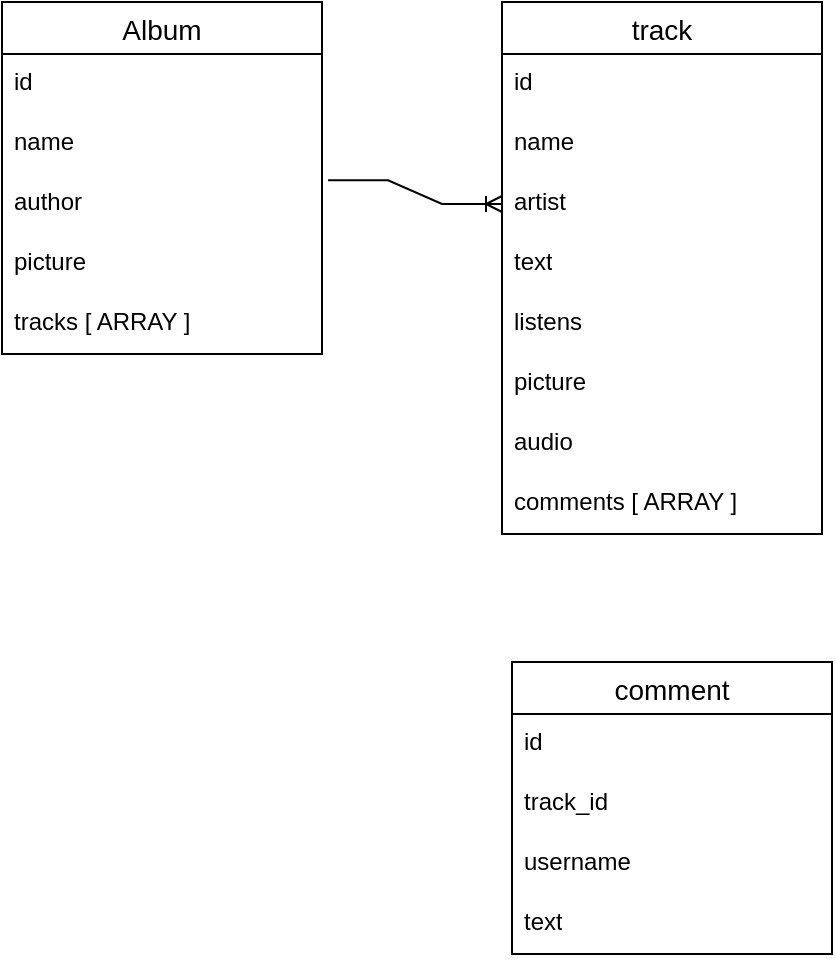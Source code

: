 <mxfile version="21.6.5" type="device">
  <diagram name="Page-1" id="DjTumdVFt1XjrYPmbPxb">
    <mxGraphModel dx="819" dy="450" grid="1" gridSize="10" guides="1" tooltips="1" connect="1" arrows="1" fold="1" page="1" pageScale="1" pageWidth="850" pageHeight="1100" math="0" shadow="0">
      <root>
        <mxCell id="0" />
        <mxCell id="1" parent="0" />
        <mxCell id="1uKMS6l2zjtN04BbeCwh-1" value="track" style="swimlane;fontStyle=0;childLayout=stackLayout;horizontal=1;startSize=26;horizontalStack=0;resizeParent=1;resizeParentMax=0;resizeLast=0;collapsible=1;marginBottom=0;align=center;fontSize=14;" vertex="1" parent="1">
          <mxGeometry x="340" y="350" width="160" height="266" as="geometry" />
        </mxCell>
        <mxCell id="1uKMS6l2zjtN04BbeCwh-2" value="id" style="text;strokeColor=none;fillColor=none;spacingLeft=4;spacingRight=4;overflow=hidden;rotatable=0;points=[[0,0.5],[1,0.5]];portConstraint=eastwest;fontSize=12;whiteSpace=wrap;html=1;" vertex="1" parent="1uKMS6l2zjtN04BbeCwh-1">
          <mxGeometry y="26" width="160" height="30" as="geometry" />
        </mxCell>
        <mxCell id="1uKMS6l2zjtN04BbeCwh-3" value="name" style="text;strokeColor=none;fillColor=none;spacingLeft=4;spacingRight=4;overflow=hidden;rotatable=0;points=[[0,0.5],[1,0.5]];portConstraint=eastwest;fontSize=12;whiteSpace=wrap;html=1;" vertex="1" parent="1uKMS6l2zjtN04BbeCwh-1">
          <mxGeometry y="56" width="160" height="30" as="geometry" />
        </mxCell>
        <mxCell id="1uKMS6l2zjtN04BbeCwh-4" value="artist" style="text;strokeColor=none;fillColor=none;spacingLeft=4;spacingRight=4;overflow=hidden;rotatable=0;points=[[0,0.5],[1,0.5]];portConstraint=eastwest;fontSize=12;whiteSpace=wrap;html=1;" vertex="1" parent="1uKMS6l2zjtN04BbeCwh-1">
          <mxGeometry y="86" width="160" height="30" as="geometry" />
        </mxCell>
        <mxCell id="1uKMS6l2zjtN04BbeCwh-13" value="text" style="text;strokeColor=none;fillColor=none;spacingLeft=4;spacingRight=4;overflow=hidden;rotatable=0;points=[[0,0.5],[1,0.5]];portConstraint=eastwest;fontSize=12;whiteSpace=wrap;html=1;" vertex="1" parent="1uKMS6l2zjtN04BbeCwh-1">
          <mxGeometry y="116" width="160" height="30" as="geometry" />
        </mxCell>
        <mxCell id="1uKMS6l2zjtN04BbeCwh-15" value="listens" style="text;strokeColor=none;fillColor=none;spacingLeft=4;spacingRight=4;overflow=hidden;rotatable=0;points=[[0,0.5],[1,0.5]];portConstraint=eastwest;fontSize=12;whiteSpace=wrap;html=1;" vertex="1" parent="1uKMS6l2zjtN04BbeCwh-1">
          <mxGeometry y="146" width="160" height="30" as="geometry" />
        </mxCell>
        <mxCell id="1uKMS6l2zjtN04BbeCwh-14" value="picture" style="text;strokeColor=none;fillColor=none;spacingLeft=4;spacingRight=4;overflow=hidden;rotatable=0;points=[[0,0.5],[1,0.5]];portConstraint=eastwest;fontSize=12;whiteSpace=wrap;html=1;" vertex="1" parent="1uKMS6l2zjtN04BbeCwh-1">
          <mxGeometry y="176" width="160" height="30" as="geometry" />
        </mxCell>
        <mxCell id="1uKMS6l2zjtN04BbeCwh-23" value="audio" style="text;strokeColor=none;fillColor=none;spacingLeft=4;spacingRight=4;overflow=hidden;rotatable=0;points=[[0,0.5],[1,0.5]];portConstraint=eastwest;fontSize=12;whiteSpace=wrap;html=1;" vertex="1" parent="1uKMS6l2zjtN04BbeCwh-1">
          <mxGeometry y="206" width="160" height="30" as="geometry" />
        </mxCell>
        <mxCell id="1uKMS6l2zjtN04BbeCwh-26" value="comments [ ARRAY ]" style="text;strokeColor=none;fillColor=none;spacingLeft=4;spacingRight=4;overflow=hidden;rotatable=0;points=[[0,0.5],[1,0.5]];portConstraint=eastwest;fontSize=12;whiteSpace=wrap;html=1;" vertex="1" parent="1uKMS6l2zjtN04BbeCwh-1">
          <mxGeometry y="236" width="160" height="30" as="geometry" />
        </mxCell>
        <mxCell id="1uKMS6l2zjtN04BbeCwh-5" value="comment" style="swimlane;fontStyle=0;childLayout=stackLayout;horizontal=1;startSize=26;horizontalStack=0;resizeParent=1;resizeParentMax=0;resizeLast=0;collapsible=1;marginBottom=0;align=center;fontSize=14;" vertex="1" parent="1">
          <mxGeometry x="345" y="680" width="160" height="146" as="geometry" />
        </mxCell>
        <mxCell id="1uKMS6l2zjtN04BbeCwh-6" value="id" style="text;strokeColor=none;fillColor=none;spacingLeft=4;spacingRight=4;overflow=hidden;rotatable=0;points=[[0,0.5],[1,0.5]];portConstraint=eastwest;fontSize=12;whiteSpace=wrap;html=1;" vertex="1" parent="1uKMS6l2zjtN04BbeCwh-5">
          <mxGeometry y="26" width="160" height="30" as="geometry" />
        </mxCell>
        <mxCell id="1uKMS6l2zjtN04BbeCwh-7" value="track_id" style="text;strokeColor=none;fillColor=none;spacingLeft=4;spacingRight=4;overflow=hidden;rotatable=0;points=[[0,0.5],[1,0.5]];portConstraint=eastwest;fontSize=12;whiteSpace=wrap;html=1;" vertex="1" parent="1uKMS6l2zjtN04BbeCwh-5">
          <mxGeometry y="56" width="160" height="30" as="geometry" />
        </mxCell>
        <mxCell id="1uKMS6l2zjtN04BbeCwh-8" value="username" style="text;strokeColor=none;fillColor=none;spacingLeft=4;spacingRight=4;overflow=hidden;rotatable=0;points=[[0,0.5],[1,0.5]];portConstraint=eastwest;fontSize=12;whiteSpace=wrap;html=1;" vertex="1" parent="1uKMS6l2zjtN04BbeCwh-5">
          <mxGeometry y="86" width="160" height="30" as="geometry" />
        </mxCell>
        <mxCell id="1uKMS6l2zjtN04BbeCwh-29" value="text" style="text;strokeColor=none;fillColor=none;spacingLeft=4;spacingRight=4;overflow=hidden;rotatable=0;points=[[0,0.5],[1,0.5]];portConstraint=eastwest;fontSize=12;whiteSpace=wrap;html=1;" vertex="1" parent="1uKMS6l2zjtN04BbeCwh-5">
          <mxGeometry y="116" width="160" height="30" as="geometry" />
        </mxCell>
        <mxCell id="1uKMS6l2zjtN04BbeCwh-9" value="Album" style="swimlane;fontStyle=0;childLayout=stackLayout;horizontal=1;startSize=26;horizontalStack=0;resizeParent=1;resizeParentMax=0;resizeLast=0;collapsible=1;marginBottom=0;align=center;fontSize=14;" vertex="1" parent="1">
          <mxGeometry x="90" y="350" width="160" height="176" as="geometry" />
        </mxCell>
        <mxCell id="1uKMS6l2zjtN04BbeCwh-10" value="id" style="text;strokeColor=none;fillColor=none;spacingLeft=4;spacingRight=4;overflow=hidden;rotatable=0;points=[[0,0.5],[1,0.5]];portConstraint=eastwest;fontSize=12;whiteSpace=wrap;html=1;" vertex="1" parent="1uKMS6l2zjtN04BbeCwh-9">
          <mxGeometry y="26" width="160" height="30" as="geometry" />
        </mxCell>
        <mxCell id="1uKMS6l2zjtN04BbeCwh-11" value="name" style="text;strokeColor=none;fillColor=none;spacingLeft=4;spacingRight=4;overflow=hidden;rotatable=0;points=[[0,0.5],[1,0.5]];portConstraint=eastwest;fontSize=12;whiteSpace=wrap;html=1;" vertex="1" parent="1uKMS6l2zjtN04BbeCwh-9">
          <mxGeometry y="56" width="160" height="30" as="geometry" />
        </mxCell>
        <mxCell id="1uKMS6l2zjtN04BbeCwh-12" value="author" style="text;strokeColor=none;fillColor=none;spacingLeft=4;spacingRight=4;overflow=hidden;rotatable=0;points=[[0,0.5],[1,0.5]];portConstraint=eastwest;fontSize=12;whiteSpace=wrap;html=1;" vertex="1" parent="1uKMS6l2zjtN04BbeCwh-9">
          <mxGeometry y="86" width="160" height="30" as="geometry" />
        </mxCell>
        <mxCell id="1uKMS6l2zjtN04BbeCwh-27" value="picture" style="text;strokeColor=none;fillColor=none;spacingLeft=4;spacingRight=4;overflow=hidden;rotatable=0;points=[[0,0.5],[1,0.5]];portConstraint=eastwest;fontSize=12;whiteSpace=wrap;html=1;" vertex="1" parent="1uKMS6l2zjtN04BbeCwh-9">
          <mxGeometry y="116" width="160" height="30" as="geometry" />
        </mxCell>
        <mxCell id="1uKMS6l2zjtN04BbeCwh-28" value="tracks [ ARRAY ]" style="text;strokeColor=none;fillColor=none;spacingLeft=4;spacingRight=4;overflow=hidden;rotatable=0;points=[[0,0.5],[1,0.5]];portConstraint=eastwest;fontSize=12;whiteSpace=wrap;html=1;" vertex="1" parent="1uKMS6l2zjtN04BbeCwh-9">
          <mxGeometry y="146" width="160" height="30" as="geometry" />
        </mxCell>
        <mxCell id="1uKMS6l2zjtN04BbeCwh-30" value="" style="edgeStyle=entityRelationEdgeStyle;fontSize=12;html=1;endArrow=ERoneToMany;rounded=0;exitX=1.019;exitY=0.105;exitDx=0;exitDy=0;exitPerimeter=0;" edge="1" parent="1" source="1uKMS6l2zjtN04BbeCwh-12" target="1uKMS6l2zjtN04BbeCwh-4">
          <mxGeometry width="100" height="100" relative="1" as="geometry">
            <mxPoint x="360" y="730" as="sourcePoint" />
            <mxPoint x="460" y="630" as="targetPoint" />
          </mxGeometry>
        </mxCell>
      </root>
    </mxGraphModel>
  </diagram>
</mxfile>
